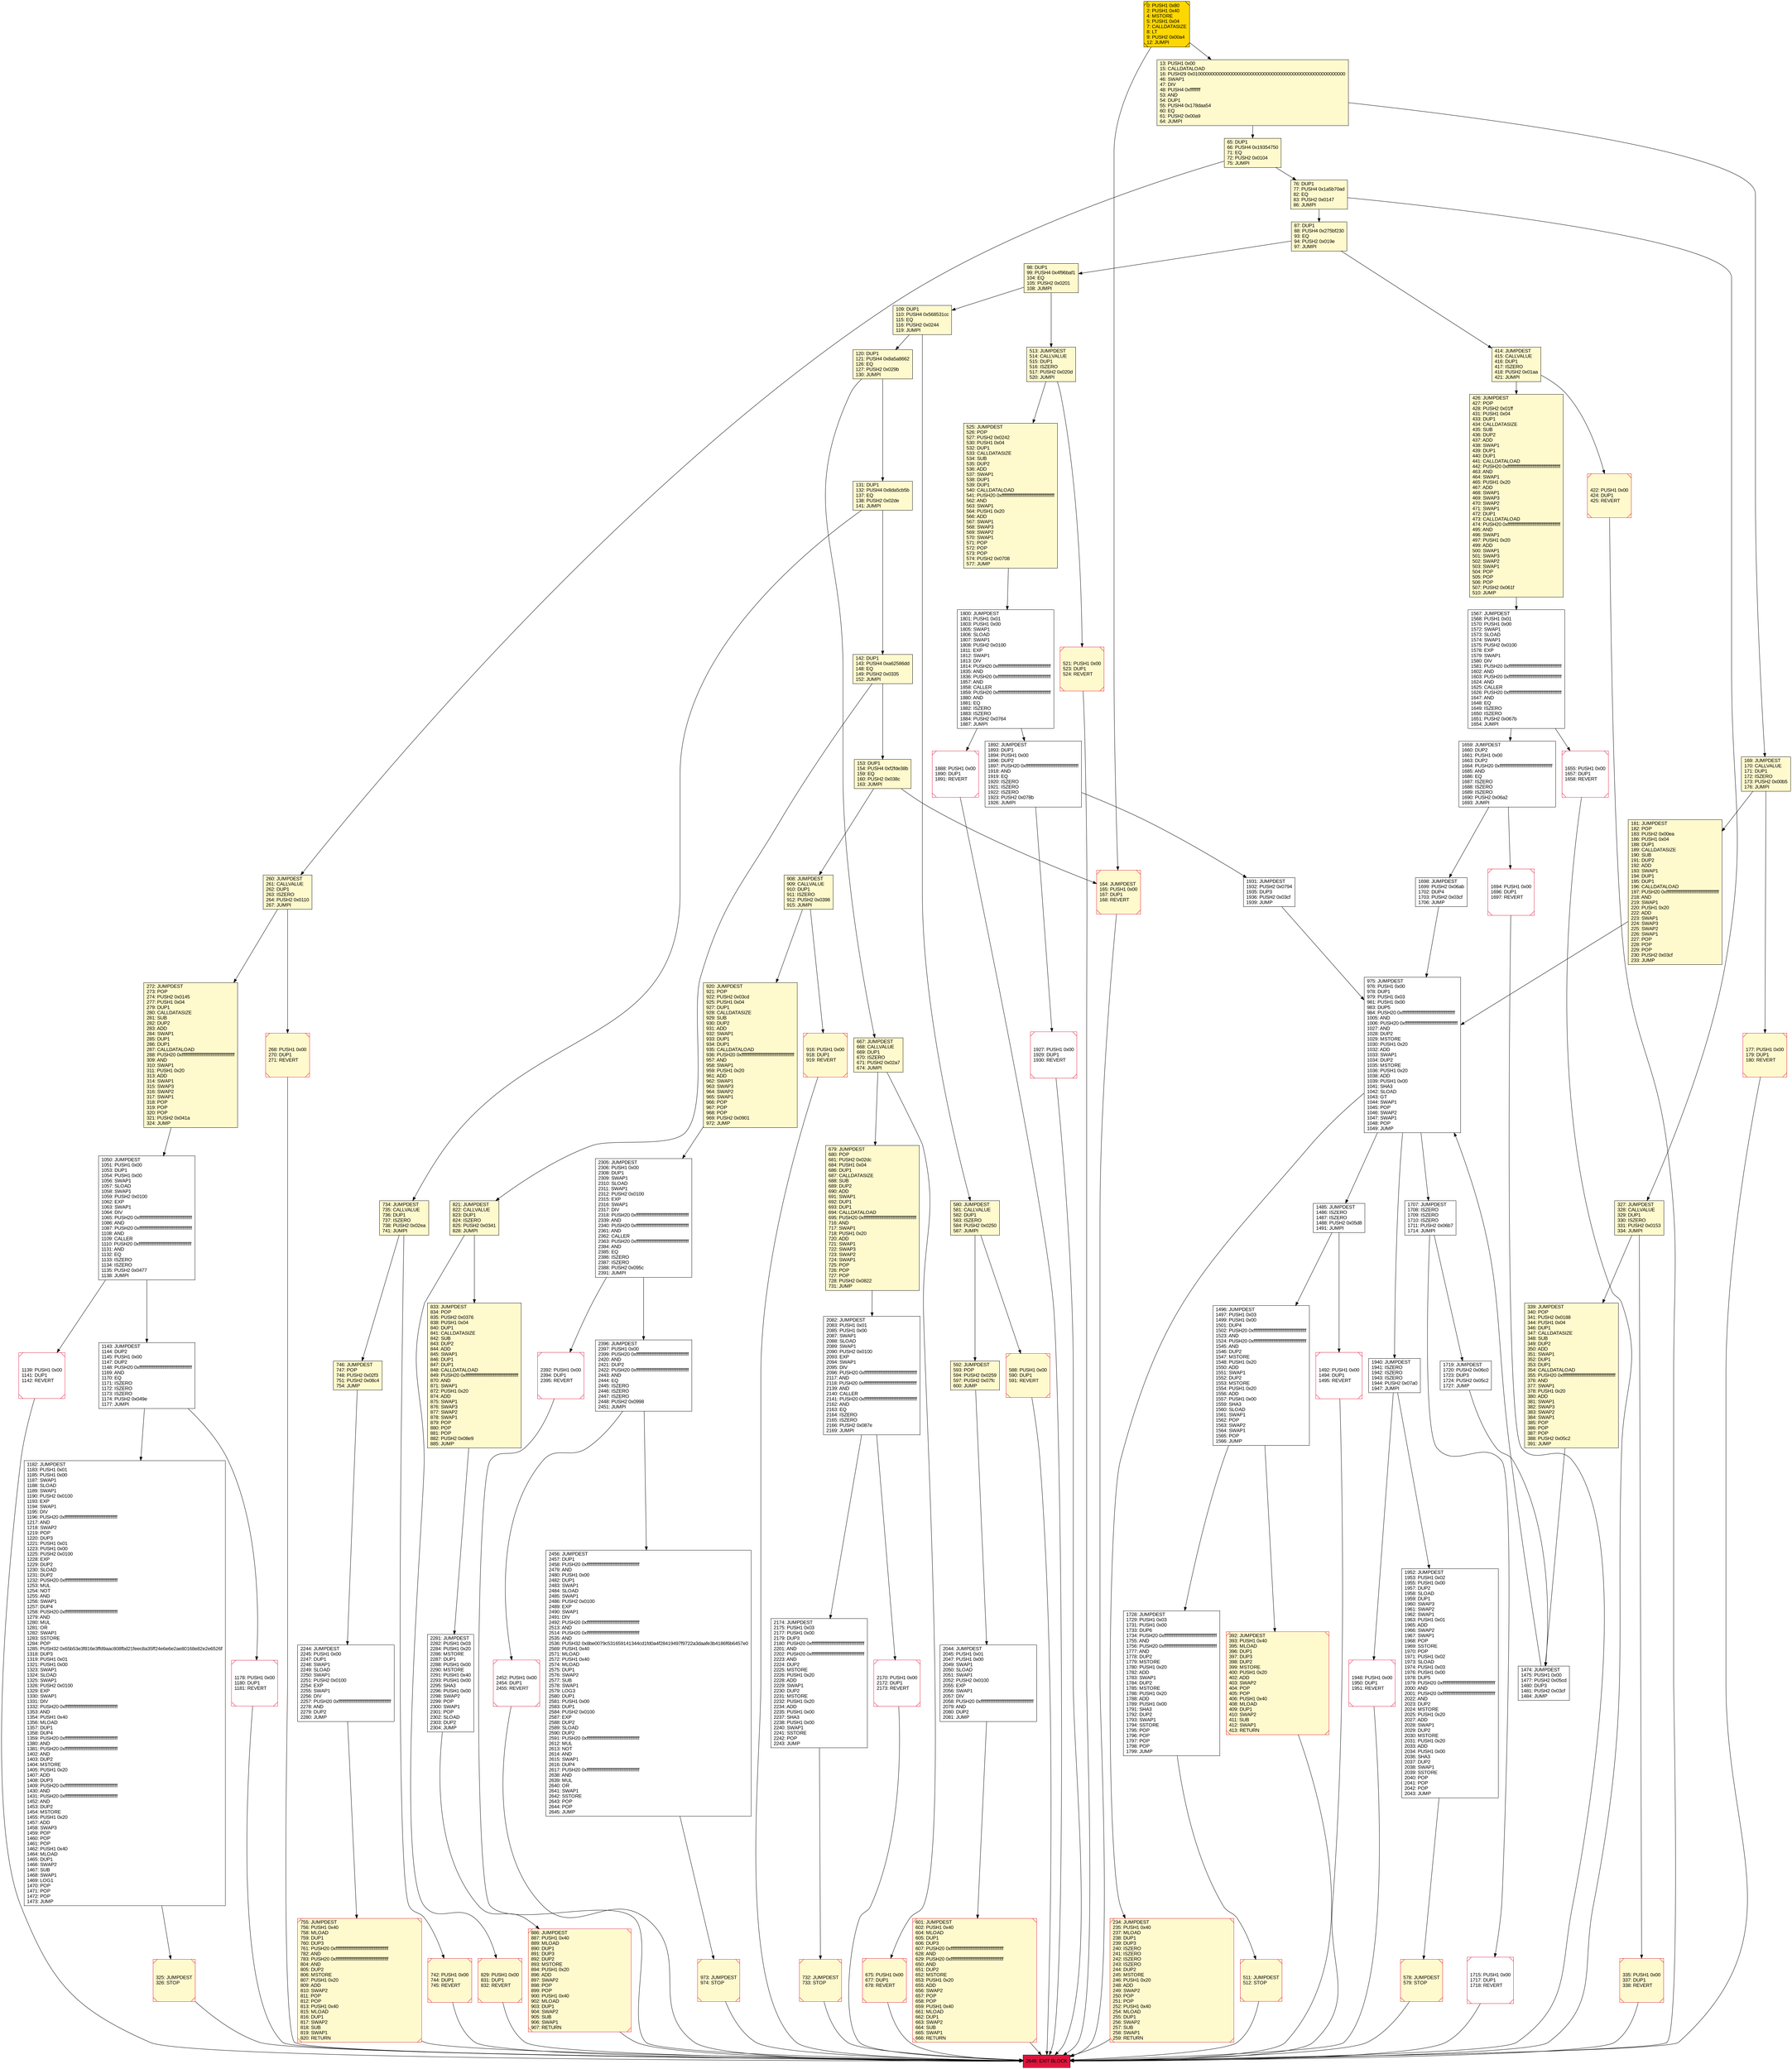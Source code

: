 digraph G {
bgcolor=transparent rankdir=UD;
node [shape=box style=filled color=black fillcolor=white fontname=arial fontcolor=black];
679 [label="679: JUMPDEST\l680: POP\l681: PUSH2 0x02dc\l684: PUSH1 0x04\l686: DUP1\l687: CALLDATASIZE\l688: SUB\l689: DUP2\l690: ADD\l691: SWAP1\l692: DUP1\l693: DUP1\l694: CALLDATALOAD\l695: PUSH20 0xffffffffffffffffffffffffffffffffffffffff\l716: AND\l717: SWAP1\l718: PUSH1 0x20\l720: ADD\l721: SWAP1\l722: SWAP3\l723: SWAP2\l724: SWAP1\l725: POP\l726: POP\l727: POP\l728: PUSH2 0x0822\l731: JUMP\l" fillcolor=lemonchiffon ];
675 [label="675: PUSH1 0x00\l677: DUP1\l678: REVERT\l" fillcolor=lemonchiffon shape=Msquare color=crimson ];
87 [label="87: DUP1\l88: PUSH4 0x275bf230\l93: EQ\l94: PUSH2 0x019e\l97: JUMPI\l" fillcolor=lemonchiffon ];
98 [label="98: DUP1\l99: PUSH4 0x4f96baf1\l104: EQ\l105: PUSH2 0x0201\l108: JUMPI\l" fillcolor=lemonchiffon ];
821 [label="821: JUMPDEST\l822: CALLVALUE\l823: DUP1\l824: ISZERO\l825: PUSH2 0x0341\l828: JUMPI\l" fillcolor=lemonchiffon ];
422 [label="422: PUSH1 0x00\l424: DUP1\l425: REVERT\l" fillcolor=lemonchiffon shape=Msquare color=crimson ];
580 [label="580: JUMPDEST\l581: CALLVALUE\l582: DUP1\l583: ISZERO\l584: PUSH2 0x0250\l587: JUMPI\l" fillcolor=lemonchiffon ];
601 [label="601: JUMPDEST\l602: PUSH1 0x40\l604: MLOAD\l605: DUP1\l606: DUP3\l607: PUSH20 0xffffffffffffffffffffffffffffffffffffffff\l628: AND\l629: PUSH20 0xffffffffffffffffffffffffffffffffffffffff\l650: AND\l651: DUP2\l652: MSTORE\l653: PUSH1 0x20\l655: ADD\l656: SWAP2\l657: POP\l658: POP\l659: PUSH1 0x40\l661: MLOAD\l662: DUP1\l663: SWAP2\l664: SUB\l665: SWAP1\l666: RETURN\l" fillcolor=lemonchiffon shape=Msquare color=crimson ];
2174 [label="2174: JUMPDEST\l2175: PUSH1 0x03\l2177: PUSH1 0x00\l2179: DUP3\l2180: PUSH20 0xffffffffffffffffffffffffffffffffffffffff\l2201: AND\l2202: PUSH20 0xffffffffffffffffffffffffffffffffffffffff\l2223: AND\l2224: DUP2\l2225: MSTORE\l2226: PUSH1 0x20\l2228: ADD\l2229: SWAP1\l2230: DUP2\l2231: MSTORE\l2232: PUSH1 0x20\l2234: ADD\l2235: PUSH1 0x00\l2237: SHA3\l2238: PUSH1 0x00\l2240: SWAP1\l2241: SSTORE\l2242: POP\l2243: JUMP\l" ];
177 [label="177: PUSH1 0x00\l179: DUP1\l180: REVERT\l" fillcolor=lemonchiffon shape=Msquare color=crimson ];
1050 [label="1050: JUMPDEST\l1051: PUSH1 0x00\l1053: DUP1\l1054: PUSH1 0x00\l1056: SWAP1\l1057: SLOAD\l1058: SWAP1\l1059: PUSH2 0x0100\l1062: EXP\l1063: SWAP1\l1064: DIV\l1065: PUSH20 0xffffffffffffffffffffffffffffffffffffffff\l1086: AND\l1087: PUSH20 0xffffffffffffffffffffffffffffffffffffffff\l1108: AND\l1109: CALLER\l1110: PUSH20 0xffffffffffffffffffffffffffffffffffffffff\l1131: AND\l1132: EQ\l1133: ISZERO\l1134: ISZERO\l1135: PUSH2 0x0477\l1138: JUMPI\l" ];
1715 [label="1715: PUSH1 0x00\l1717: DUP1\l1718: REVERT\l" shape=Msquare color=crimson ];
169 [label="169: JUMPDEST\l170: CALLVALUE\l171: DUP1\l172: ISZERO\l173: PUSH2 0x00b5\l176: JUMPI\l" fillcolor=lemonchiffon ];
414 [label="414: JUMPDEST\l415: CALLVALUE\l416: DUP1\l417: ISZERO\l418: PUSH2 0x01aa\l421: JUMPI\l" fillcolor=lemonchiffon ];
513 [label="513: JUMPDEST\l514: CALLVALUE\l515: DUP1\l516: ISZERO\l517: PUSH2 0x020d\l520: JUMPI\l" fillcolor=lemonchiffon ];
2305 [label="2305: JUMPDEST\l2306: PUSH1 0x00\l2308: DUP1\l2309: SWAP1\l2310: SLOAD\l2311: SWAP1\l2312: PUSH2 0x0100\l2315: EXP\l2316: SWAP1\l2317: DIV\l2318: PUSH20 0xffffffffffffffffffffffffffffffffffffffff\l2339: AND\l2340: PUSH20 0xffffffffffffffffffffffffffffffffffffffff\l2361: AND\l2362: CALLER\l2363: PUSH20 0xffffffffffffffffffffffffffffffffffffffff\l2384: AND\l2385: EQ\l2386: ISZERO\l2387: ISZERO\l2388: PUSH2 0x095c\l2391: JUMPI\l" ];
153 [label="153: DUP1\l154: PUSH4 0xf2fde38b\l159: EQ\l160: PUSH2 0x038c\l163: JUMPI\l" fillcolor=lemonchiffon ];
829 [label="829: PUSH1 0x00\l831: DUP1\l832: REVERT\l" fillcolor=lemonchiffon shape=Msquare color=crimson ];
131 [label="131: DUP1\l132: PUSH4 0x8da5cb5b\l137: EQ\l138: PUSH2 0x02de\l141: JUMPI\l" fillcolor=lemonchiffon ];
1952 [label="1952: JUMPDEST\l1953: PUSH1 0x02\l1955: PUSH1 0x00\l1957: DUP2\l1958: SLOAD\l1959: DUP1\l1960: SWAP3\l1961: SWAP2\l1962: SWAP1\l1963: PUSH1 0x01\l1965: ADD\l1966: SWAP2\l1967: SWAP1\l1968: POP\l1969: SSTORE\l1970: POP\l1971: PUSH1 0x02\l1973: SLOAD\l1974: PUSH1 0x03\l1976: PUSH1 0x00\l1978: DUP5\l1979: PUSH20 0xffffffffffffffffffffffffffffffffffffffff\l2000: AND\l2001: PUSH20 0xffffffffffffffffffffffffffffffffffffffff\l2022: AND\l2023: DUP2\l2024: MSTORE\l2025: PUSH1 0x20\l2027: ADD\l2028: SWAP1\l2029: DUP2\l2030: MSTORE\l2031: PUSH1 0x20\l2033: ADD\l2034: PUSH1 0x00\l2036: SHA3\l2037: DUP2\l2038: SWAP1\l2039: SSTORE\l2040: POP\l2041: POP\l2042: POP\l2043: JUMP\l" ];
1182 [label="1182: JUMPDEST\l1183: PUSH1 0x01\l1185: PUSH1 0x00\l1187: SWAP1\l1188: SLOAD\l1189: SWAP1\l1190: PUSH2 0x0100\l1193: EXP\l1194: SWAP1\l1195: DIV\l1196: PUSH20 0xffffffffffffffffffffffffffffffffffffffff\l1217: AND\l1218: SWAP2\l1219: POP\l1220: DUP3\l1221: PUSH1 0x01\l1223: PUSH1 0x00\l1225: PUSH2 0x0100\l1228: EXP\l1229: DUP2\l1230: SLOAD\l1231: DUP2\l1232: PUSH20 0xffffffffffffffffffffffffffffffffffffffff\l1253: MUL\l1254: NOT\l1255: AND\l1256: SWAP1\l1257: DUP4\l1258: PUSH20 0xffffffffffffffffffffffffffffffffffffffff\l1279: AND\l1280: MUL\l1281: OR\l1282: SWAP1\l1283: SSTORE\l1284: POP\l1285: PUSH32 0x65b53e3f816e3ffd9aac808fbd21feec8a35ff24e6e6e2ae80168e82e2e6526f\l1318: DUP3\l1319: PUSH1 0x01\l1321: PUSH1 0x00\l1323: SWAP1\l1324: SLOAD\l1325: SWAP1\l1326: PUSH2 0x0100\l1329: EXP\l1330: SWAP1\l1331: DIV\l1332: PUSH20 0xffffffffffffffffffffffffffffffffffffffff\l1353: AND\l1354: PUSH1 0x40\l1356: MLOAD\l1357: DUP1\l1358: DUP4\l1359: PUSH20 0xffffffffffffffffffffffffffffffffffffffff\l1380: AND\l1381: PUSH20 0xffffffffffffffffffffffffffffffffffffffff\l1402: AND\l1403: DUP2\l1404: MSTORE\l1405: PUSH1 0x20\l1407: ADD\l1408: DUP3\l1409: PUSH20 0xffffffffffffffffffffffffffffffffffffffff\l1430: AND\l1431: PUSH20 0xffffffffffffffffffffffffffffffffffffffff\l1452: AND\l1453: DUP2\l1454: MSTORE\l1455: PUSH1 0x20\l1457: ADD\l1458: SWAP3\l1459: POP\l1460: POP\l1461: POP\l1462: PUSH1 0x40\l1464: MLOAD\l1465: DUP1\l1466: SWAP2\l1467: SUB\l1468: SWAP1\l1469: LOG1\l1470: POP\l1471: POP\l1472: POP\l1473: JUMP\l" ];
1800 [label="1800: JUMPDEST\l1801: PUSH1 0x01\l1803: PUSH1 0x00\l1805: SWAP1\l1806: SLOAD\l1807: SWAP1\l1808: PUSH2 0x0100\l1811: EXP\l1812: SWAP1\l1813: DIV\l1814: PUSH20 0xffffffffffffffffffffffffffffffffffffffff\l1835: AND\l1836: PUSH20 0xffffffffffffffffffffffffffffffffffffffff\l1857: AND\l1858: CALLER\l1859: PUSH20 0xffffffffffffffffffffffffffffffffffffffff\l1880: AND\l1881: EQ\l1882: ISZERO\l1883: ISZERO\l1884: PUSH2 0x0764\l1887: JUMPI\l" ];
755 [label="755: JUMPDEST\l756: PUSH1 0x40\l758: MLOAD\l759: DUP1\l760: DUP3\l761: PUSH20 0xffffffffffffffffffffffffffffffffffffffff\l782: AND\l783: PUSH20 0xffffffffffffffffffffffffffffffffffffffff\l804: AND\l805: DUP2\l806: MSTORE\l807: PUSH1 0x20\l809: ADD\l810: SWAP2\l811: POP\l812: POP\l813: PUSH1 0x40\l815: MLOAD\l816: DUP1\l817: SWAP2\l818: SUB\l819: SWAP1\l820: RETURN\l" fillcolor=lemonchiffon shape=Msquare color=crimson ];
164 [label="164: JUMPDEST\l165: PUSH1 0x00\l167: DUP1\l168: REVERT\l" fillcolor=lemonchiffon shape=Msquare color=crimson ];
120 [label="120: DUP1\l121: PUSH4 0x8a5a8662\l126: EQ\l127: PUSH2 0x029b\l130: JUMPI\l" fillcolor=lemonchiffon ];
1707 [label="1707: JUMPDEST\l1708: ISZERO\l1709: ISZERO\l1710: ISZERO\l1711: PUSH2 0x06b7\l1714: JUMPI\l" ];
1927 [label="1927: PUSH1 0x00\l1929: DUP1\l1930: REVERT\l" shape=Msquare color=crimson ];
521 [label="521: PUSH1 0x00\l523: DUP1\l524: REVERT\l" fillcolor=lemonchiffon shape=Msquare color=crimson ];
268 [label="268: PUSH1 0x00\l270: DUP1\l271: REVERT\l" fillcolor=lemonchiffon shape=Msquare color=crimson ];
109 [label="109: DUP1\l110: PUSH4 0x568531cc\l115: EQ\l116: PUSH2 0x0244\l119: JUMPI\l" fillcolor=lemonchiffon ];
1567 [label="1567: JUMPDEST\l1568: PUSH1 0x01\l1570: PUSH1 0x00\l1572: SWAP1\l1573: SLOAD\l1574: SWAP1\l1575: PUSH2 0x0100\l1578: EXP\l1579: SWAP1\l1580: DIV\l1581: PUSH20 0xffffffffffffffffffffffffffffffffffffffff\l1602: AND\l1603: PUSH20 0xffffffffffffffffffffffffffffffffffffffff\l1624: AND\l1625: CALLER\l1626: PUSH20 0xffffffffffffffffffffffffffffffffffffffff\l1647: AND\l1648: EQ\l1649: ISZERO\l1650: ISZERO\l1651: PUSH2 0x067b\l1654: JUMPI\l" ];
65 [label="65: DUP1\l66: PUSH4 0x19354750\l71: EQ\l72: PUSH2 0x0104\l75: JUMPI\l" fillcolor=lemonchiffon ];
2281 [label="2281: JUMPDEST\l2282: PUSH1 0x03\l2284: PUSH1 0x20\l2286: MSTORE\l2287: DUP1\l2288: PUSH1 0x00\l2290: MSTORE\l2291: PUSH1 0x40\l2293: PUSH1 0x00\l2295: SHA3\l2296: PUSH1 0x00\l2298: SWAP2\l2299: POP\l2300: SWAP1\l2301: POP\l2302: SLOAD\l2303: DUP2\l2304: JUMP\l" ];
916 [label="916: PUSH1 0x00\l918: DUP1\l919: REVERT\l" fillcolor=lemonchiffon shape=Msquare color=crimson ];
2452 [label="2452: PUSH1 0x00\l2454: DUP1\l2455: REVERT\l" shape=Msquare color=crimson ];
272 [label="272: JUMPDEST\l273: POP\l274: PUSH2 0x0145\l277: PUSH1 0x04\l279: DUP1\l280: CALLDATASIZE\l281: SUB\l282: DUP2\l283: ADD\l284: SWAP1\l285: DUP1\l286: DUP1\l287: CALLDATALOAD\l288: PUSH20 0xffffffffffffffffffffffffffffffffffffffff\l309: AND\l310: SWAP1\l311: PUSH1 0x20\l313: ADD\l314: SWAP1\l315: SWAP3\l316: SWAP2\l317: SWAP1\l318: POP\l319: POP\l320: POP\l321: PUSH2 0x041a\l324: JUMP\l" fillcolor=lemonchiffon ];
260 [label="260: JUMPDEST\l261: CALLVALUE\l262: DUP1\l263: ISZERO\l264: PUSH2 0x0110\l267: JUMPI\l" fillcolor=lemonchiffon ];
327 [label="327: JUMPDEST\l328: CALLVALUE\l329: DUP1\l330: ISZERO\l331: PUSH2 0x0153\l334: JUMPI\l" fillcolor=lemonchiffon ];
392 [label="392: JUMPDEST\l393: PUSH1 0x40\l395: MLOAD\l396: DUP1\l397: DUP3\l398: DUP2\l399: MSTORE\l400: PUSH1 0x20\l402: ADD\l403: SWAP2\l404: POP\l405: POP\l406: PUSH1 0x40\l408: MLOAD\l409: DUP1\l410: SWAP2\l411: SUB\l412: SWAP1\l413: RETURN\l" fillcolor=lemonchiffon shape=Msquare color=crimson ];
1178 [label="1178: PUSH1 0x00\l1180: DUP1\l1181: REVERT\l" shape=Msquare color=crimson ];
1948 [label="1948: PUSH1 0x00\l1950: DUP1\l1951: REVERT\l" shape=Msquare color=crimson ];
1694 [label="1694: PUSH1 0x00\l1696: DUP1\l1697: REVERT\l" shape=Msquare color=crimson ];
1719 [label="1719: JUMPDEST\l1720: PUSH2 0x06c0\l1723: DUP3\l1724: PUSH2 0x05c2\l1727: JUMP\l" ];
1888 [label="1888: PUSH1 0x00\l1890: DUP1\l1891: REVERT\l" shape=Msquare color=crimson ];
1892 [label="1892: JUMPDEST\l1893: DUP1\l1894: PUSH1 0x00\l1896: DUP2\l1897: PUSH20 0xffffffffffffffffffffffffffffffffffffffff\l1918: AND\l1919: EQ\l1920: ISZERO\l1921: ISZERO\l1922: ISZERO\l1923: PUSH2 0x078b\l1926: JUMPI\l" ];
2082 [label="2082: JUMPDEST\l2083: PUSH1 0x01\l2085: PUSH1 0x00\l2087: SWAP1\l2088: SLOAD\l2089: SWAP1\l2090: PUSH2 0x0100\l2093: EXP\l2094: SWAP1\l2095: DIV\l2096: PUSH20 0xffffffffffffffffffffffffffffffffffffffff\l2117: AND\l2118: PUSH20 0xffffffffffffffffffffffffffffffffffffffff\l2139: AND\l2140: CALLER\l2141: PUSH20 0xffffffffffffffffffffffffffffffffffffffff\l2162: AND\l2163: EQ\l2164: ISZERO\l2165: ISZERO\l2166: PUSH2 0x087e\l2169: JUMPI\l" ];
734 [label="734: JUMPDEST\l735: CALLVALUE\l736: DUP1\l737: ISZERO\l738: PUSH2 0x02ea\l741: JUMPI\l" fillcolor=lemonchiffon ];
886 [label="886: JUMPDEST\l887: PUSH1 0x40\l889: MLOAD\l890: DUP1\l891: DUP3\l892: DUP2\l893: MSTORE\l894: PUSH1 0x20\l896: ADD\l897: SWAP2\l898: POP\l899: POP\l900: PUSH1 0x40\l902: MLOAD\l903: DUP1\l904: SWAP2\l905: SUB\l906: SWAP1\l907: RETURN\l" fillcolor=lemonchiffon shape=Msquare color=crimson ];
1496 [label="1496: JUMPDEST\l1497: PUSH1 0x03\l1499: PUSH1 0x00\l1501: DUP4\l1502: PUSH20 0xffffffffffffffffffffffffffffffffffffffff\l1523: AND\l1524: PUSH20 0xffffffffffffffffffffffffffffffffffffffff\l1545: AND\l1546: DUP2\l1547: MSTORE\l1548: PUSH1 0x20\l1550: ADD\l1551: SWAP1\l1552: DUP2\l1553: MSTORE\l1554: PUSH1 0x20\l1556: ADD\l1557: PUSH1 0x00\l1559: SHA3\l1560: SLOAD\l1561: SWAP1\l1562: POP\l1563: SWAP2\l1564: SWAP1\l1565: POP\l1566: JUMP\l" ];
742 [label="742: PUSH1 0x00\l744: DUP1\l745: REVERT\l" fillcolor=lemonchiffon shape=Msquare color=crimson ];
2396 [label="2396: JUMPDEST\l2397: PUSH1 0x00\l2399: PUSH20 0xffffffffffffffffffffffffffffffffffffffff\l2420: AND\l2421: DUP2\l2422: PUSH20 0xffffffffffffffffffffffffffffffffffffffff\l2443: AND\l2444: EQ\l2445: ISZERO\l2446: ISZERO\l2447: ISZERO\l2448: PUSH2 0x0998\l2451: JUMPI\l" ];
732 [label="732: JUMPDEST\l733: STOP\l" fillcolor=lemonchiffon shape=Msquare color=crimson ];
920 [label="920: JUMPDEST\l921: POP\l922: PUSH2 0x03cd\l925: PUSH1 0x04\l927: DUP1\l928: CALLDATASIZE\l929: SUB\l930: DUP2\l931: ADD\l932: SWAP1\l933: DUP1\l934: DUP1\l935: CALLDATALOAD\l936: PUSH20 0xffffffffffffffffffffffffffffffffffffffff\l957: AND\l958: SWAP1\l959: PUSH1 0x20\l961: ADD\l962: SWAP1\l963: SWAP3\l964: SWAP2\l965: SWAP1\l966: POP\l967: POP\l968: POP\l969: PUSH2 0x0901\l972: JUMP\l" fillcolor=lemonchiffon ];
1474 [label="1474: JUMPDEST\l1475: PUSH1 0x00\l1477: PUSH2 0x05cd\l1480: DUP3\l1481: PUSH2 0x03cf\l1484: JUMP\l" ];
76 [label="76: DUP1\l77: PUSH4 0x1a5b70ad\l82: EQ\l83: PUSH2 0x0147\l86: JUMPI\l" fillcolor=lemonchiffon ];
1143 [label="1143: JUMPDEST\l1144: DUP2\l1145: PUSH1 0x00\l1147: DUP2\l1148: PUSH20 0xffffffffffffffffffffffffffffffffffffffff\l1169: AND\l1170: EQ\l1171: ISZERO\l1172: ISZERO\l1173: ISZERO\l1174: PUSH2 0x049e\l1177: JUMPI\l" ];
1931 [label="1931: JUMPDEST\l1932: PUSH2 0x0794\l1935: DUP3\l1936: PUSH2 0x03cf\l1939: JUMP\l" ];
325 [label="325: JUMPDEST\l326: STOP\l" fillcolor=lemonchiffon shape=Msquare color=crimson ];
426 [label="426: JUMPDEST\l427: POP\l428: PUSH2 0x01ff\l431: PUSH1 0x04\l433: DUP1\l434: CALLDATASIZE\l435: SUB\l436: DUP2\l437: ADD\l438: SWAP1\l439: DUP1\l440: DUP1\l441: CALLDATALOAD\l442: PUSH20 0xffffffffffffffffffffffffffffffffffffffff\l463: AND\l464: SWAP1\l465: PUSH1 0x20\l467: ADD\l468: SWAP1\l469: SWAP3\l470: SWAP2\l471: SWAP1\l472: DUP1\l473: CALLDATALOAD\l474: PUSH20 0xffffffffffffffffffffffffffffffffffffffff\l495: AND\l496: SWAP1\l497: PUSH1 0x20\l499: ADD\l500: SWAP1\l501: SWAP3\l502: SWAP2\l503: SWAP1\l504: POP\l505: POP\l506: POP\l507: PUSH2 0x061f\l510: JUMP\l" fillcolor=lemonchiffon ];
1139 [label="1139: PUSH1 0x00\l1141: DUP1\l1142: REVERT\l" shape=Msquare color=crimson ];
2646 [label="2646: EXIT BLOCK\l" fillcolor=crimson ];
234 [label="234: JUMPDEST\l235: PUSH1 0x40\l237: MLOAD\l238: DUP1\l239: DUP3\l240: ISZERO\l241: ISZERO\l242: ISZERO\l243: ISZERO\l244: DUP2\l245: MSTORE\l246: PUSH1 0x20\l248: ADD\l249: SWAP2\l250: POP\l251: POP\l252: PUSH1 0x40\l254: MLOAD\l255: DUP1\l256: SWAP2\l257: SUB\l258: SWAP1\l259: RETURN\l" fillcolor=lemonchiffon shape=Msquare color=crimson ];
578 [label="578: JUMPDEST\l579: STOP\l" fillcolor=lemonchiffon shape=Msquare color=crimson ];
1655 [label="1655: PUSH1 0x00\l1657: DUP1\l1658: REVERT\l" shape=Msquare color=crimson ];
667 [label="667: JUMPDEST\l668: CALLVALUE\l669: DUP1\l670: ISZERO\l671: PUSH2 0x02a7\l674: JUMPI\l" fillcolor=lemonchiffon ];
0 [label="0: PUSH1 0x80\l2: PUSH1 0x40\l4: MSTORE\l5: PUSH1 0x04\l7: CALLDATASIZE\l8: LT\l9: PUSH2 0x00a4\l12: JUMPI\l" fillcolor=lemonchiffon shape=Msquare fillcolor=gold ];
973 [label="973: JUMPDEST\l974: STOP\l" fillcolor=lemonchiffon shape=Msquare color=crimson ];
2170 [label="2170: PUSH1 0x00\l2172: DUP1\l2173: REVERT\l" shape=Msquare color=crimson ];
908 [label="908: JUMPDEST\l909: CALLVALUE\l910: DUP1\l911: ISZERO\l912: PUSH2 0x0398\l915: JUMPI\l" fillcolor=lemonchiffon ];
142 [label="142: DUP1\l143: PUSH4 0xa62586dd\l148: EQ\l149: PUSH2 0x0335\l152: JUMPI\l" fillcolor=lemonchiffon ];
339 [label="339: JUMPDEST\l340: POP\l341: PUSH2 0x0188\l344: PUSH1 0x04\l346: DUP1\l347: CALLDATASIZE\l348: SUB\l349: DUP2\l350: ADD\l351: SWAP1\l352: DUP1\l353: DUP1\l354: CALLDATALOAD\l355: PUSH20 0xffffffffffffffffffffffffffffffffffffffff\l376: AND\l377: SWAP1\l378: PUSH1 0x20\l380: ADD\l381: SWAP1\l382: SWAP3\l383: SWAP2\l384: SWAP1\l385: POP\l386: POP\l387: POP\l388: PUSH2 0x05c2\l391: JUMP\l" fillcolor=lemonchiffon ];
1940 [label="1940: JUMPDEST\l1941: ISZERO\l1942: ISZERO\l1943: ISZERO\l1944: PUSH2 0x07a0\l1947: JUMPI\l" ];
1659 [label="1659: JUMPDEST\l1660: DUP2\l1661: PUSH1 0x00\l1663: DUP2\l1664: PUSH20 0xffffffffffffffffffffffffffffffffffffffff\l1685: AND\l1686: EQ\l1687: ISZERO\l1688: ISZERO\l1689: ISZERO\l1690: PUSH2 0x06a2\l1693: JUMPI\l" ];
2044 [label="2044: JUMPDEST\l2045: PUSH1 0x01\l2047: PUSH1 0x00\l2049: SWAP1\l2050: SLOAD\l2051: SWAP1\l2052: PUSH2 0x0100\l2055: EXP\l2056: SWAP1\l2057: DIV\l2058: PUSH20 0xffffffffffffffffffffffffffffffffffffffff\l2079: AND\l2080: DUP2\l2081: JUMP\l" ];
975 [label="975: JUMPDEST\l976: PUSH1 0x00\l978: DUP1\l979: PUSH1 0x03\l981: PUSH1 0x00\l983: DUP5\l984: PUSH20 0xffffffffffffffffffffffffffffffffffffffff\l1005: AND\l1006: PUSH20 0xffffffffffffffffffffffffffffffffffffffff\l1027: AND\l1028: DUP2\l1029: MSTORE\l1030: PUSH1 0x20\l1032: ADD\l1033: SWAP1\l1034: DUP2\l1035: MSTORE\l1036: PUSH1 0x20\l1038: ADD\l1039: PUSH1 0x00\l1041: SHA3\l1042: SLOAD\l1043: GT\l1044: SWAP1\l1045: POP\l1046: SWAP2\l1047: SWAP1\l1048: POP\l1049: JUMP\l" ];
746 [label="746: JUMPDEST\l747: POP\l748: PUSH2 0x02f3\l751: PUSH2 0x08c4\l754: JUMP\l" fillcolor=lemonchiffon ];
833 [label="833: JUMPDEST\l834: POP\l835: PUSH2 0x0376\l838: PUSH1 0x04\l840: DUP1\l841: CALLDATASIZE\l842: SUB\l843: DUP2\l844: ADD\l845: SWAP1\l846: DUP1\l847: DUP1\l848: CALLDATALOAD\l849: PUSH20 0xffffffffffffffffffffffffffffffffffffffff\l870: AND\l871: SWAP1\l872: PUSH1 0x20\l874: ADD\l875: SWAP1\l876: SWAP3\l877: SWAP2\l878: SWAP1\l879: POP\l880: POP\l881: POP\l882: PUSH2 0x08e9\l885: JUMP\l" fillcolor=lemonchiffon ];
2456 [label="2456: JUMPDEST\l2457: DUP1\l2458: PUSH20 0xffffffffffffffffffffffffffffffffffffffff\l2479: AND\l2480: PUSH1 0x00\l2482: DUP1\l2483: SWAP1\l2484: SLOAD\l2485: SWAP1\l2486: PUSH2 0x0100\l2489: EXP\l2490: SWAP1\l2491: DIV\l2492: PUSH20 0xffffffffffffffffffffffffffffffffffffffff\l2513: AND\l2514: PUSH20 0xffffffffffffffffffffffffffffffffffffffff\l2535: AND\l2536: PUSH32 0x8be0079c531659141344cd1fd0a4f28419497f9722a3daafe3b4186f6b6457e0\l2569: PUSH1 0x40\l2571: MLOAD\l2572: PUSH1 0x40\l2574: MLOAD\l2575: DUP1\l2576: SWAP2\l2577: SUB\l2578: SWAP1\l2579: LOG3\l2580: DUP1\l2581: PUSH1 0x00\l2583: DUP1\l2584: PUSH2 0x0100\l2587: EXP\l2588: DUP2\l2589: SLOAD\l2590: DUP2\l2591: PUSH20 0xffffffffffffffffffffffffffffffffffffffff\l2612: MUL\l2613: NOT\l2614: AND\l2615: SWAP1\l2616: DUP4\l2617: PUSH20 0xffffffffffffffffffffffffffffffffffffffff\l2638: AND\l2639: MUL\l2640: OR\l2641: SWAP1\l2642: SSTORE\l2643: POP\l2644: POP\l2645: JUMP\l" ];
511 [label="511: JUMPDEST\l512: STOP\l" fillcolor=lemonchiffon shape=Msquare color=crimson ];
588 [label="588: PUSH1 0x00\l590: DUP1\l591: REVERT\l" fillcolor=lemonchiffon shape=Msquare color=crimson ];
335 [label="335: PUSH1 0x00\l337: DUP1\l338: REVERT\l" fillcolor=lemonchiffon shape=Msquare color=crimson ];
592 [label="592: JUMPDEST\l593: POP\l594: PUSH2 0x0259\l597: PUSH2 0x07fc\l600: JUMP\l" fillcolor=lemonchiffon ];
2244 [label="2244: JUMPDEST\l2245: PUSH1 0x00\l2247: DUP1\l2248: SWAP1\l2249: SLOAD\l2250: SWAP1\l2251: PUSH2 0x0100\l2254: EXP\l2255: SWAP1\l2256: DIV\l2257: PUSH20 0xffffffffffffffffffffffffffffffffffffffff\l2278: AND\l2279: DUP2\l2280: JUMP\l" ];
525 [label="525: JUMPDEST\l526: POP\l527: PUSH2 0x0242\l530: PUSH1 0x04\l532: DUP1\l533: CALLDATASIZE\l534: SUB\l535: DUP2\l536: ADD\l537: SWAP1\l538: DUP1\l539: DUP1\l540: CALLDATALOAD\l541: PUSH20 0xffffffffffffffffffffffffffffffffffffffff\l562: AND\l563: SWAP1\l564: PUSH1 0x20\l566: ADD\l567: SWAP1\l568: SWAP3\l569: SWAP2\l570: SWAP1\l571: POP\l572: POP\l573: POP\l574: PUSH2 0x0708\l577: JUMP\l" fillcolor=lemonchiffon ];
1698 [label="1698: JUMPDEST\l1699: PUSH2 0x06ab\l1702: DUP4\l1703: PUSH2 0x03cf\l1706: JUMP\l" ];
1492 [label="1492: PUSH1 0x00\l1494: DUP1\l1495: REVERT\l" shape=Msquare color=crimson ];
2392 [label="2392: PUSH1 0x00\l2394: DUP1\l2395: REVERT\l" shape=Msquare color=crimson ];
1728 [label="1728: JUMPDEST\l1729: PUSH1 0x03\l1731: PUSH1 0x00\l1733: DUP6\l1734: PUSH20 0xffffffffffffffffffffffffffffffffffffffff\l1755: AND\l1756: PUSH20 0xffffffffffffffffffffffffffffffffffffffff\l1777: AND\l1778: DUP2\l1779: MSTORE\l1780: PUSH1 0x20\l1782: ADD\l1783: SWAP1\l1784: DUP2\l1785: MSTORE\l1786: PUSH1 0x20\l1788: ADD\l1789: PUSH1 0x00\l1791: SHA3\l1792: DUP2\l1793: SWAP1\l1794: SSTORE\l1795: POP\l1796: POP\l1797: POP\l1798: POP\l1799: JUMP\l" ];
13 [label="13: PUSH1 0x00\l15: CALLDATALOAD\l16: PUSH29 0x0100000000000000000000000000000000000000000000000000000000\l46: SWAP1\l47: DIV\l48: PUSH4 0xffffffff\l53: AND\l54: DUP1\l55: PUSH4 0x178daa54\l60: EQ\l61: PUSH2 0x00a9\l64: JUMPI\l" fillcolor=lemonchiffon ];
181 [label="181: JUMPDEST\l182: POP\l183: PUSH2 0x00ea\l186: PUSH1 0x04\l188: DUP1\l189: CALLDATASIZE\l190: SUB\l191: DUP2\l192: ADD\l193: SWAP1\l194: DUP1\l195: DUP1\l196: CALLDATALOAD\l197: PUSH20 0xffffffffffffffffffffffffffffffffffffffff\l218: AND\l219: SWAP1\l220: PUSH1 0x20\l222: ADD\l223: SWAP1\l224: SWAP3\l225: SWAP2\l226: SWAP1\l227: POP\l228: POP\l229: POP\l230: PUSH2 0x03cf\l233: JUMP\l" fillcolor=lemonchiffon ];
1485 [label="1485: JUMPDEST\l1486: ISZERO\l1487: ISZERO\l1488: PUSH2 0x05d8\l1491: JUMPI\l" ];
734 -> 742;
65 -> 260;
1485 -> 1492;
1892 -> 1931;
973 -> 2646;
592 -> 2044;
742 -> 2646;
339 -> 1474;
821 -> 829;
1707 -> 1719;
98 -> 513;
181 -> 975;
732 -> 2646;
975 -> 1485;
414 -> 422;
734 -> 746;
1492 -> 2646;
272 -> 1050;
1659 -> 1698;
1931 -> 975;
1707 -> 1715;
1496 -> 1728;
153 -> 164;
511 -> 2646;
153 -> 908;
975 -> 1707;
1050 -> 1139;
1715 -> 2646;
679 -> 2082;
2174 -> 732;
177 -> 2646;
76 -> 87;
414 -> 426;
2082 -> 2174;
422 -> 2646;
2244 -> 755;
525 -> 1800;
920 -> 2305;
675 -> 2646;
1143 -> 1182;
327 -> 335;
667 -> 679;
667 -> 675;
601 -> 2646;
2305 -> 2396;
821 -> 833;
1800 -> 1892;
916 -> 2646;
2452 -> 2646;
327 -> 339;
1892 -> 1927;
513 -> 525;
1694 -> 2646;
2044 -> 601;
1948 -> 2646;
13 -> 169;
392 -> 2646;
1178 -> 2646;
76 -> 327;
1143 -> 1178;
1567 -> 1659;
1927 -> 2646;
2396 -> 2452;
580 -> 592;
1567 -> 1655;
120 -> 667;
234 -> 2646;
578 -> 2646;
1655 -> 2646;
169 -> 177;
1139 -> 2646;
87 -> 98;
325 -> 2646;
260 -> 272;
2170 -> 2646;
109 -> 120;
1698 -> 975;
886 -> 2646;
908 -> 920;
260 -> 268;
746 -> 2244;
1728 -> 511;
1888 -> 2646;
87 -> 414;
2082 -> 2170;
0 -> 13;
109 -> 580;
1474 -> 975;
98 -> 109;
2396 -> 2456;
2392 -> 2646;
513 -> 521;
2456 -> 973;
975 -> 234;
335 -> 2646;
1485 -> 1496;
588 -> 2646;
120 -> 131;
975 -> 1940;
131 -> 142;
1940 -> 1952;
142 -> 153;
1952 -> 578;
829 -> 2646;
13 -> 65;
1182 -> 325;
833 -> 2281;
142 -> 821;
1050 -> 1143;
131 -> 734;
1659 -> 1694;
1800 -> 1888;
2305 -> 2392;
1940 -> 1948;
580 -> 588;
908 -> 916;
169 -> 181;
755 -> 2646;
1719 -> 1474;
2281 -> 886;
164 -> 2646;
0 -> 164;
65 -> 76;
268 -> 2646;
521 -> 2646;
1496 -> 392;
426 -> 1567;
}